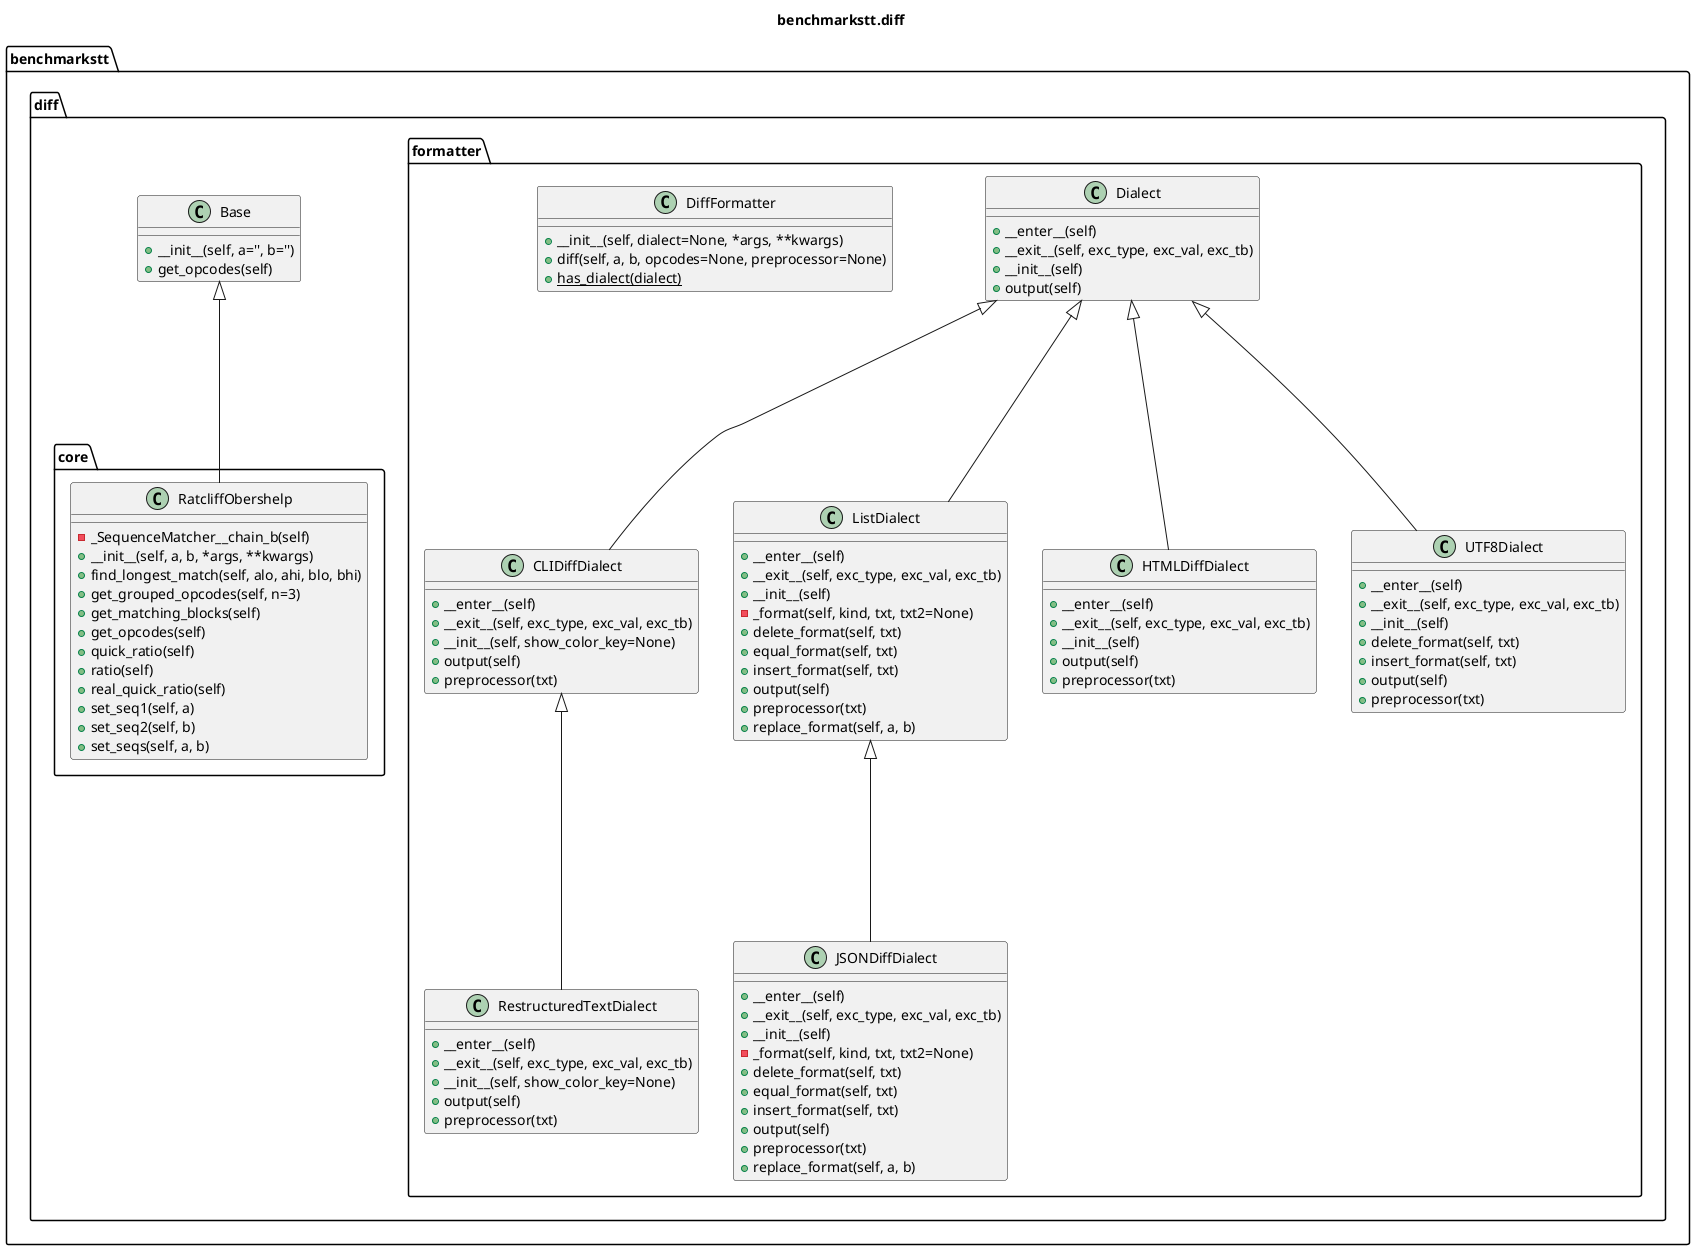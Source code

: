 @startuml

title benchmarkstt.diff

package benchmarkstt.diff.formatter {

	class benchmarkstt.diff.formatter.CLIDiffDialect [[https://benchmarkstt.readthedocs.io/en/latest/modules/benchmarkstt.diff.formatter.html#benchmarkstt.diff.formatter.CLIDiffDialect]] {
		+__enter__(self)
		+__exit__(self, exc_type, exc_val, exc_tb)
		+__init__(self, show_color_key=None)
		+output(self)
		+preprocessor(txt)
	}


	class benchmarkstt.diff.formatter.Dialect [[https://benchmarkstt.readthedocs.io/en/latest/modules/benchmarkstt.diff.formatter.html#benchmarkstt.diff.formatter.Dialect]] {
		+__enter__(self)
		+__exit__(self, exc_type, exc_val, exc_tb)
		+__init__(self)
		+output(self)
	}


	class benchmarkstt.diff.formatter.DiffFormatter [[https://benchmarkstt.readthedocs.io/en/latest/modules/benchmarkstt.diff.formatter.html#benchmarkstt.diff.formatter.DiffFormatter]] {
		+__init__(self, dialect=None, *args, **kwargs)
		+diff(self, a, b, opcodes=None, preprocessor=None)
		{static} +has_dialect(dialect)
	}


	class benchmarkstt.diff.formatter.HTMLDiffDialect [[https://benchmarkstt.readthedocs.io/en/latest/modules/benchmarkstt.diff.formatter.html#benchmarkstt.diff.formatter.HTMLDiffDialect]] {
		+__enter__(self)
		+__exit__(self, exc_type, exc_val, exc_tb)
		+__init__(self)
		+output(self)
		+preprocessor(txt)
	}


	class benchmarkstt.diff.formatter.JSONDiffDialect [[https://benchmarkstt.readthedocs.io/en/latest/modules/benchmarkstt.diff.formatter.html#benchmarkstt.diff.formatter.JSONDiffDialect]] {
		+__enter__(self)
		+__exit__(self, exc_type, exc_val, exc_tb)
		+__init__(self)
		-_format(self, kind, txt, txt2=None)
		+delete_format(self, txt)
		+equal_format(self, txt)
		+insert_format(self, txt)
		+output(self)
		+preprocessor(txt)
		+replace_format(self, a, b)
	}


	class benchmarkstt.diff.formatter.ListDialect [[https://benchmarkstt.readthedocs.io/en/latest/modules/benchmarkstt.diff.formatter.html#benchmarkstt.diff.formatter.ListDialect]] {
		+__enter__(self)
		+__exit__(self, exc_type, exc_val, exc_tb)
		+__init__(self)
		-_format(self, kind, txt, txt2=None)
		+delete_format(self, txt)
		+equal_format(self, txt)
		+insert_format(self, txt)
		+output(self)
		+preprocessor(txt)
		+replace_format(self, a, b)
	}



	class benchmarkstt.diff.formatter.RestructuredTextDialect [[https://benchmarkstt.readthedocs.io/en/latest/modules/benchmarkstt.diff.formatter.html#benchmarkstt.diff.formatter.RestructuredTextDialect]] {
		+__enter__(self)
		+__exit__(self, exc_type, exc_val, exc_tb)
		+__init__(self, show_color_key=None)
		+output(self)
		+preprocessor(txt)
	}




	class benchmarkstt.diff.formatter.UTF8Dialect [[https://benchmarkstt.readthedocs.io/en/latest/modules/benchmarkstt.diff.formatter.html#benchmarkstt.diff.formatter.UTF8Dialect]] {
		+__enter__(self)
		+__exit__(self, exc_type, exc_val, exc_tb)
		+__init__(self)
		+delete_format(self, txt)
		+insert_format(self, txt)
		+output(self)
		+preprocessor(txt)
	}

}

package benchmarkstt.diff {

	class benchmarkstt.diff.Base [[https://benchmarkstt.readthedocs.io/en/latest/modules/benchmarkstt.diff.html#benchmarkstt.diff.Base]] {
		+__init__(self, a='', b='')
		+get_opcodes(self)
	}


}

package benchmarkstt.diff.core {


	class benchmarkstt.diff.core.RatcliffObershelp [[https://benchmarkstt.readthedocs.io/en/latest/modules/benchmarkstt.diff.core.html#benchmarkstt.diff.core.RatcliffObershelp]] {
		-_SequenceMatcher__chain_b(self)
		+__init__(self, a, b, *args, **kwargs)
		+find_longest_match(self, alo, ahi, blo, bhi)
		+get_grouped_opcodes(self, n=3)
		+get_matching_blocks(self)
		+get_opcodes(self)
		+quick_ratio(self)
		+ratio(self)
		+real_quick_ratio(self)
		+set_seq1(self, a)
		+set_seq2(self, b)
		+set_seqs(self, a, b)
	}


}


benchmarkstt.diff.formatter.CLIDiffDialect --up--|> benchmarkstt.diff.formatter.Dialect
benchmarkstt.diff.formatter.HTMLDiffDialect --up--|> benchmarkstt.diff.formatter.Dialect
benchmarkstt.diff.formatter.JSONDiffDialect --up--|> benchmarkstt.diff.formatter.ListDialect
benchmarkstt.diff.formatter.ListDialect --up--|> benchmarkstt.diff.formatter.Dialect
benchmarkstt.diff.formatter.RestructuredTextDialect --up--|> benchmarkstt.diff.formatter.CLIDiffDialect
benchmarkstt.diff.formatter.UTF8Dialect --up--|> benchmarkstt.diff.formatter.Dialect
benchmarkstt.diff.core.RatcliffObershelp --up--|> benchmarkstt.diff.Base

@enduml